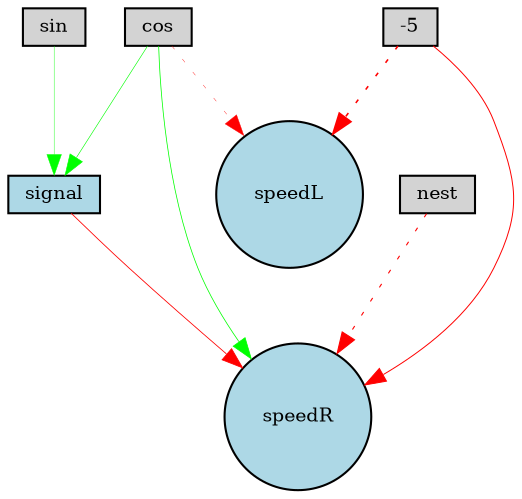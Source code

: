 digraph {
	node [fontsize=9 height=0.2 shape=circle width=0.2]
	cos [fillcolor=lightgray shape=box style=filled]
	sin [fillcolor=lightgray shape=box style=filled]
	nest [fillcolor=lightgray shape=box style=filled]
	signal [fillcolor=lightgray shape=box style=filled]
	-5 [fillcolor=lightgray shape=box style=filled]
	speedL [fillcolor=lightblue style=filled]
	speedR [fillcolor=lightblue style=filled]
	signal [fillcolor=lightblue style=filled]
	-5 -> speedL [color=red penwidth=0.7583095749324276 style=dotted]
	nest -> speedR [color=red penwidth=0.5302018834541359 style=dotted]
	cos -> speedR [color=green penwidth=0.36689372521053687 style=solid]
	-5 -> speedR [color=red penwidth=0.47297853329937434 style=solid]
	signal -> speedR [color=red penwidth=0.39916692961122346 style=solid]
	cos -> speedL [color=red penwidth=0.18358672874848886 style=dotted]
	sin -> signal [color=green penwidth=0.19457233078602654 style=solid]
	cos -> signal [color=green penwidth=0.293814928257659 style=solid]
}
